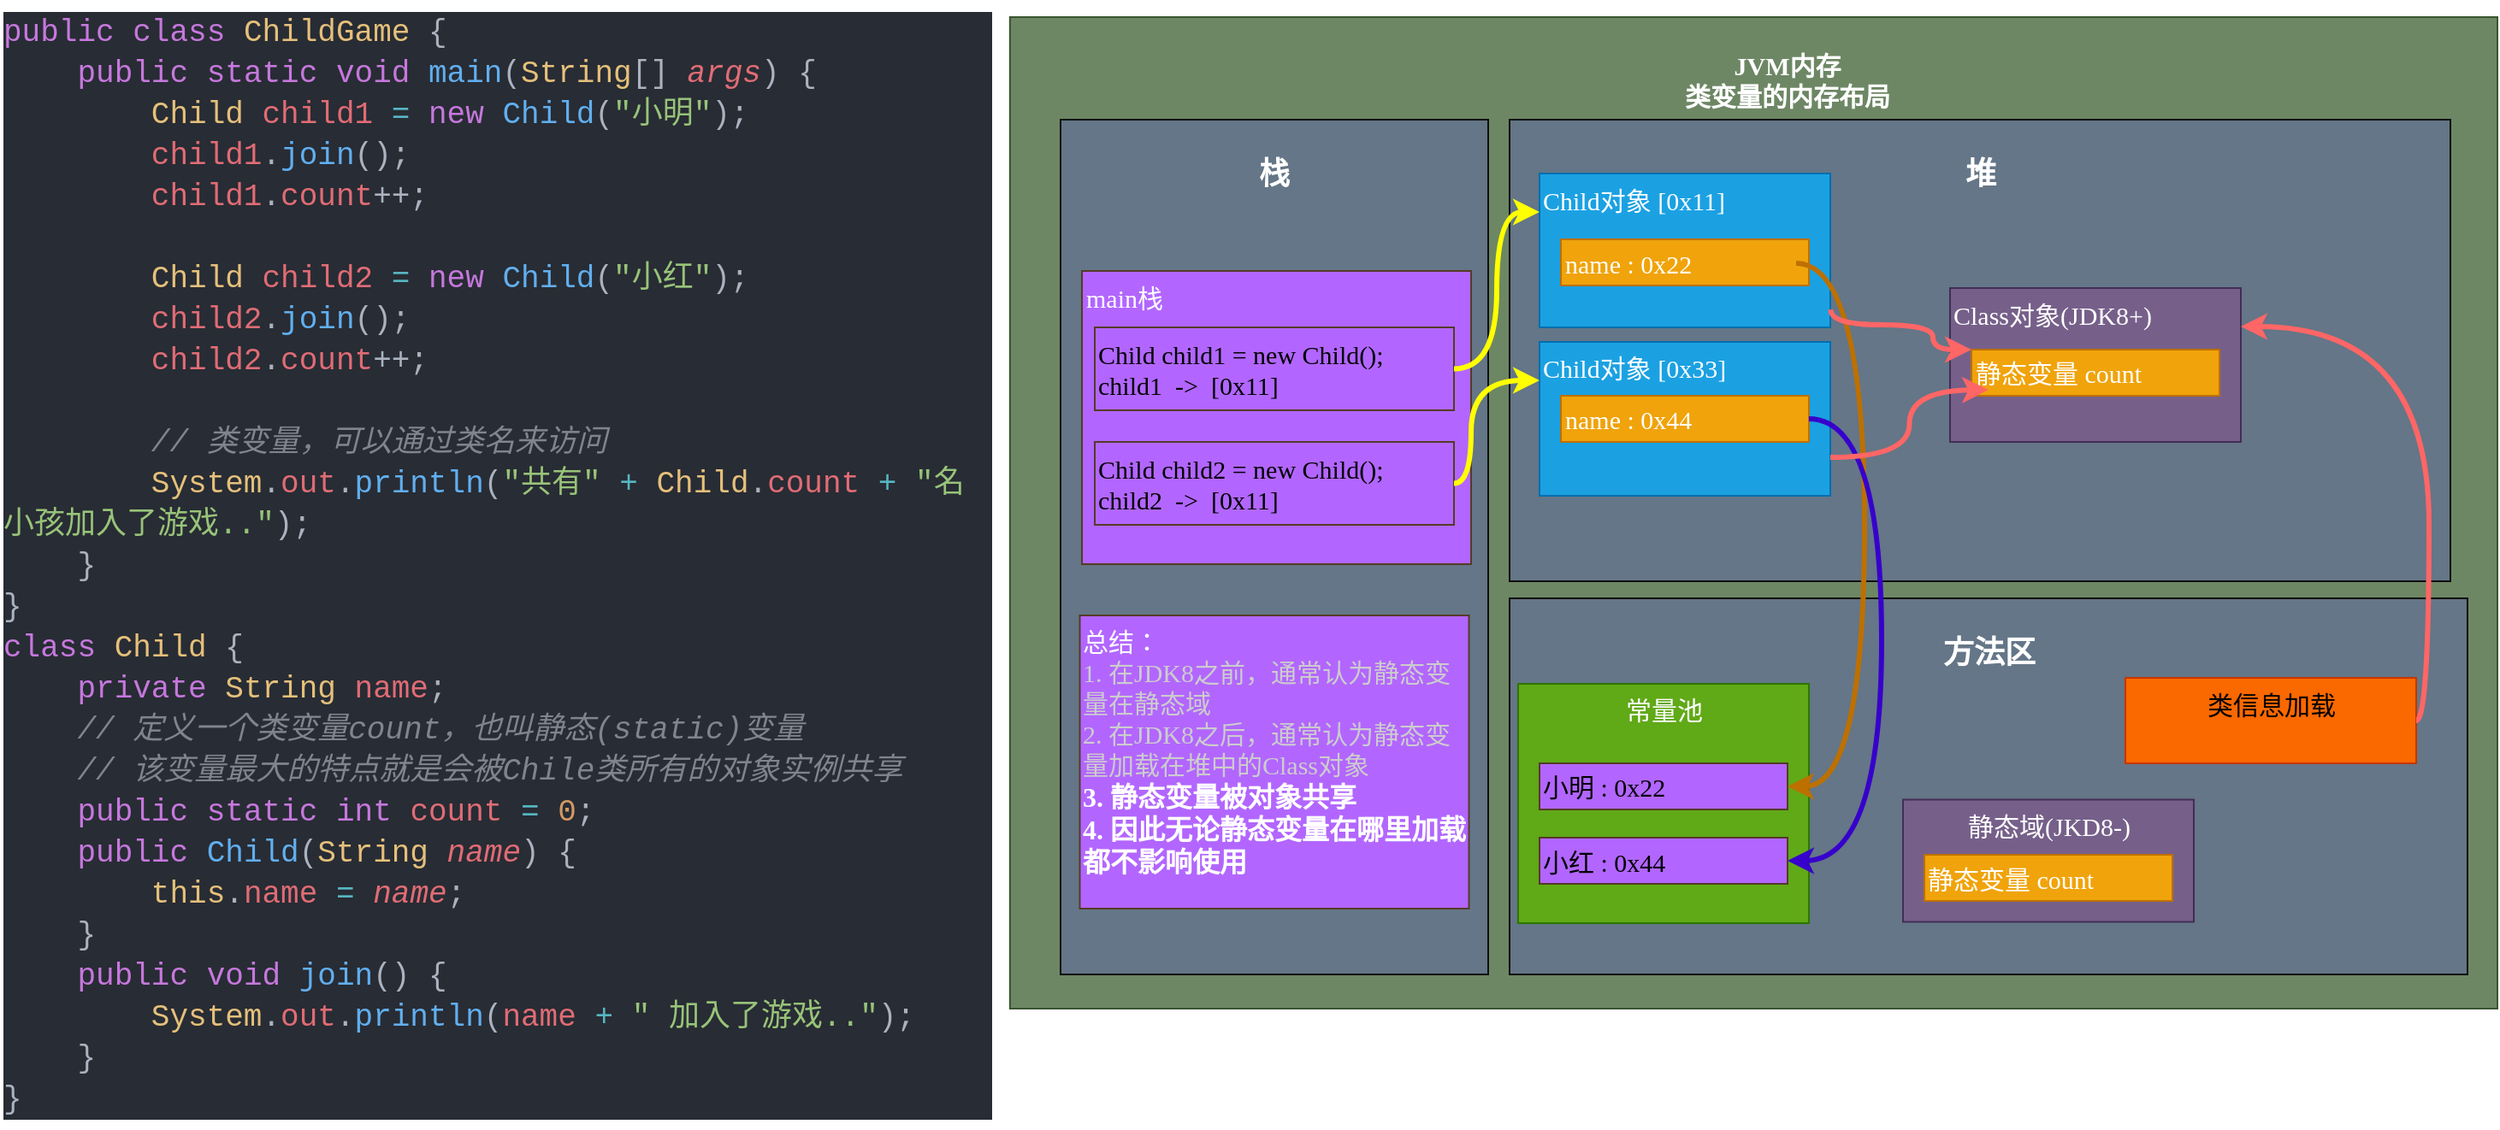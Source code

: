 <mxfile>
    <diagram id="WsRNzCMMPwnKKnP7Qic5" name="第 1 页">
        <mxGraphModel dx="2228" dy="833" grid="1" gridSize="10" guides="1" tooltips="1" connect="1" arrows="1" fold="1" page="1" pageScale="1" pageWidth="827" pageHeight="1169" math="0" shadow="0">
            <root>
                <mxCell id="0"/>
                <mxCell id="1" parent="0"/>
                <mxCell id="40" value="&lt;blockquote style=&quot;margin: 0 0 0 40px ; border: none ; padding: 0px&quot;&gt;&lt;pre style=&quot;font-size: 13px&quot;&gt;&lt;font style=&quot;font-size: 15px&quot; face=&quot;Verdana&quot;&gt;&lt;b&gt;&lt;font style=&quot;font-size: 15px&quot;&gt;JVM内存&lt;br&gt;&lt;/font&gt;类变量的内存布局&lt;/b&gt;&lt;/font&gt;&lt;/pre&gt;&lt;/blockquote&gt;" style="rounded=0;whiteSpace=wrap;html=1;fillColor=#6d8764;strokeColor=#3A5431;fontColor=#ffffff;align=center;verticalAlign=top;labelPosition=center;verticalLabelPosition=middle;horizontal=1;" vertex="1" parent="1">
                    <mxGeometry x="540.42" y="70" width="869.58" height="580" as="geometry"/>
                </mxCell>
                <mxCell id="41" value="&lt;h2&gt;栈&lt;/h2&gt;" style="rounded=0;whiteSpace=wrap;html=1;fillColor=#647687;strokeColor=#0F0F0F;fontColor=#ffffff;align=center;labelPosition=center;verticalLabelPosition=middle;verticalAlign=top;" vertex="1" parent="1">
                    <mxGeometry x="570" y="130" width="250" height="500" as="geometry"/>
                </mxCell>
                <mxCell id="42" value="main栈" style="rounded=0;whiteSpace=wrap;html=1;fontFamily=Verdana;fontSize=15;strokeColor=#543B27;fillColor=#B266FF;verticalAlign=top;align=left;fontColor=#ffffff;" vertex="1" parent="1">
                    <mxGeometry x="582.5" y="218.5" width="227.5" height="171.5" as="geometry"/>
                </mxCell>
                <mxCell id="43" value="Child child1 = new Child();&lt;br&gt;child1&amp;nbsp; -&amp;gt;&amp;nbsp; [0x11]" style="rounded=0;whiteSpace=wrap;html=1;fontFamily=Verdana;fontSize=15;strokeColor=#543B27;fillColor=#B266FF;align=left;" vertex="1" parent="1">
                    <mxGeometry x="590" y="251.5" width="210" height="48.5" as="geometry"/>
                </mxCell>
                <mxCell id="44" value="&lt;h2&gt;堆&lt;/h2&gt;" style="rounded=0;whiteSpace=wrap;html=1;fillColor=#647687;strokeColor=#0F0F0F;fontColor=#ffffff;align=center;labelPosition=center;verticalLabelPosition=middle;verticalAlign=top;" vertex="1" parent="1">
                    <mxGeometry x="832.5" y="130" width="550" height="270" as="geometry"/>
                </mxCell>
                <mxCell id="45" value="Child对象 [0x11]" style="rounded=0;whiteSpace=wrap;html=1;fontFamily=Verdana;fontSize=15;strokeColor=#006EAF;fillColor=#1ba1e2;verticalAlign=top;align=left;fontColor=#ffffff;" vertex="1" parent="1">
                    <mxGeometry x="850" y="161.5" width="170" height="90" as="geometry"/>
                </mxCell>
                <mxCell id="46" value="&lt;h2 style=&quot;font-size: 18px;&quot;&gt;方法区&lt;/h2&gt;" style="rounded=0;whiteSpace=wrap;html=1;fillColor=#647687;strokeColor=#0F0F0F;fontColor=#ffffff;align=center;labelPosition=center;verticalLabelPosition=middle;verticalAlign=top;fontSize=18;" vertex="1" parent="1">
                    <mxGeometry x="832.5" y="410" width="560" height="220" as="geometry"/>
                </mxCell>
                <mxCell id="48" value="常量池" style="rounded=0;whiteSpace=wrap;html=1;fontFamily=Verdana;fontSize=15;strokeColor=#2D7600;fillColor=#60a917;verticalAlign=top;align=center;fontColor=#ffffff;" vertex="1" parent="1">
                    <mxGeometry x="837.5" y="460" width="170" height="140" as="geometry"/>
                </mxCell>
                <mxCell id="49" value="小明 : 0x22" style="rounded=0;whiteSpace=wrap;html=1;fontFamily=Verdana;fontSize=15;strokeColor=#543B27;fillColor=#B266FF;align=left;" vertex="1" parent="1">
                    <mxGeometry x="850" y="506.5" width="145" height="27" as="geometry"/>
                </mxCell>
                <mxCell id="60" value="name : 0x22" style="rounded=0;whiteSpace=wrap;html=1;fontFamily=Verdana;fontSize=15;strokeColor=#BD7000;fillColor=#f0a30a;align=left;fontColor=#FFFFFF;" vertex="1" parent="1">
                    <mxGeometry x="862.5" y="200" width="145" height="27" as="geometry"/>
                </mxCell>
                <mxCell id="63" value="name :&amp;nbsp; 0x44" style="rounded=0;whiteSpace=wrap;html=1;fontFamily=Verdana;fontSize=15;strokeColor=#3700CC;fillColor=#6a00ff;align=left;fontColor=#ffffff;" vertex="1" parent="1">
                    <mxGeometry x="850" y="273" width="145" height="27" as="geometry"/>
                </mxCell>
                <mxCell id="68" style="edgeStyle=orthogonalEdgeStyle;curved=1;html=1;entryX=1;entryY=0.5;entryDx=0;entryDy=0;fontSize=18;fontColor=#FFFFFF;strokeWidth=3;fillColor=#f0a30a;strokeColor=#BD7000;" edge="1" parent="1" target="49">
                    <mxGeometry relative="1" as="geometry">
                        <Array as="points">
                            <mxPoint x="1040" y="214"/>
                            <mxPoint x="1040" y="520"/>
                        </Array>
                        <mxPoint x="1000" y="214" as="sourcePoint"/>
                    </mxGeometry>
                </mxCell>
                <mxCell id="79" value="&lt;div style=&quot;color: rgb(171 , 178 , 191) ; background-color: rgb(40 , 44 , 52) ; font-family: &amp;#34;cn regular&amp;#34; , &amp;#34;consolas&amp;#34; , &amp;#34;courier new&amp;#34; , monospace , &amp;#34;consolas&amp;#34; , &amp;#34;courier new&amp;#34; , monospace ; font-weight: normal ; font-size: 18px ; line-height: 24px&quot;&gt;&lt;div&gt;&lt;span style=&quot;color: #c678dd&quot;&gt;public&lt;/span&gt;&lt;span style=&quot;color: #e06c75&quot;&gt; &lt;/span&gt;&lt;span style=&quot;color: #c678dd&quot;&gt;class&lt;/span&gt;&lt;span style=&quot;color: #e06c75&quot;&gt; &lt;/span&gt;&lt;span style=&quot;color: #e5c07b&quot;&gt;ChildGame&lt;/span&gt;&lt;span style=&quot;color: #e06c75&quot;&gt; &lt;/span&gt;&lt;span style=&quot;color: #abb2bf&quot;&gt;{&lt;/span&gt;&lt;/div&gt;&lt;div&gt;&lt;span style=&quot;color: #e06c75&quot;&gt;&amp;nbsp; &amp;nbsp; &lt;/span&gt;&lt;span style=&quot;color: #c678dd&quot;&gt;public&lt;/span&gt;&lt;span style=&quot;color: #61afef&quot;&gt; &lt;/span&gt;&lt;span style=&quot;color: #c678dd&quot;&gt;static&lt;/span&gt;&lt;span style=&quot;color: #61afef&quot;&gt; &lt;/span&gt;&lt;span style=&quot;color: #c678dd&quot;&gt;void&lt;/span&gt;&lt;span style=&quot;color: #61afef&quot;&gt; &lt;/span&gt;&lt;span style=&quot;color: #61afef&quot;&gt;main&lt;/span&gt;&lt;span style=&quot;color: #abb2bf&quot;&gt;(&lt;/span&gt;&lt;span style=&quot;color: #e5c07b&quot;&gt;String&lt;/span&gt;&lt;span style=&quot;color: #abb2bf&quot;&gt;[] &lt;/span&gt;&lt;span style=&quot;color: #e06c75 ; font-style: italic&quot;&gt;args&lt;/span&gt;&lt;span style=&quot;color: #abb2bf&quot;&gt;)&lt;/span&gt;&lt;span style=&quot;color: #61afef&quot;&gt; &lt;/span&gt;&lt;span style=&quot;color: #abb2bf&quot;&gt;{&lt;/span&gt;&lt;/div&gt;&lt;div&gt;&lt;span style=&quot;color: #abb2bf&quot;&gt;&amp;nbsp; &amp;nbsp; &amp;nbsp; &amp;nbsp; &lt;/span&gt;&lt;span style=&quot;color: #e5c07b&quot;&gt;Child&lt;/span&gt;&lt;span style=&quot;color: #abb2bf&quot;&gt; &lt;/span&gt;&lt;span style=&quot;color: #e06c75&quot;&gt;child1&lt;/span&gt;&lt;span style=&quot;color: #abb2bf&quot;&gt; &lt;/span&gt;&lt;span style=&quot;color: #56b6c2&quot;&gt;=&lt;/span&gt;&lt;span style=&quot;color: #abb2bf&quot;&gt; &lt;/span&gt;&lt;span style=&quot;color: #c678dd&quot;&gt;new&lt;/span&gt;&lt;span style=&quot;color: #abb2bf&quot;&gt; &lt;/span&gt;&lt;span style=&quot;color: #61afef&quot;&gt;Child&lt;/span&gt;&lt;span style=&quot;color: #abb2bf&quot;&gt;(&lt;/span&gt;&lt;span style=&quot;color: #98c379&quot;&gt;&quot;小明&quot;&lt;/span&gt;&lt;span style=&quot;color: #abb2bf&quot;&gt;);&lt;/span&gt;&lt;/div&gt;&lt;div&gt;&lt;span style=&quot;color: #abb2bf&quot;&gt;&amp;nbsp; &amp;nbsp; &amp;nbsp; &amp;nbsp; &lt;/span&gt;&lt;span style=&quot;color: #e06c75&quot;&gt;child1&lt;/span&gt;&lt;span style=&quot;color: #abb2bf&quot;&gt;.&lt;/span&gt;&lt;span style=&quot;color: #61afef&quot;&gt;join&lt;/span&gt;&lt;span style=&quot;color: #abb2bf&quot;&gt;();&lt;/span&gt;&lt;/div&gt;&lt;div&gt;&lt;span style=&quot;color: #abb2bf&quot;&gt;&amp;nbsp; &amp;nbsp; &amp;nbsp; &amp;nbsp; &lt;/span&gt;&lt;span style=&quot;color: #e06c75&quot;&gt;child1&lt;/span&gt;&lt;span style=&quot;color: #abb2bf&quot;&gt;.&lt;/span&gt;&lt;span style=&quot;color: #e06c75&quot;&gt;count&lt;/span&gt;&lt;span style=&quot;color: #abb2bf&quot;&gt;++;&lt;/span&gt;&lt;/div&gt;&lt;br&gt;&lt;div&gt;&lt;span style=&quot;color: #abb2bf&quot;&gt;&amp;nbsp; &amp;nbsp; &amp;nbsp; &amp;nbsp; &lt;/span&gt;&lt;span style=&quot;color: #e5c07b&quot;&gt;Child&lt;/span&gt;&lt;span style=&quot;color: #abb2bf&quot;&gt; &lt;/span&gt;&lt;span style=&quot;color: #e06c75&quot;&gt;child2&lt;/span&gt;&lt;span style=&quot;color: #abb2bf&quot;&gt; &lt;/span&gt;&lt;span style=&quot;color: #56b6c2&quot;&gt;=&lt;/span&gt;&lt;span style=&quot;color: #abb2bf&quot;&gt; &lt;/span&gt;&lt;span style=&quot;color: #c678dd&quot;&gt;new&lt;/span&gt;&lt;span style=&quot;color: #abb2bf&quot;&gt; &lt;/span&gt;&lt;span style=&quot;color: #61afef&quot;&gt;Child&lt;/span&gt;&lt;span style=&quot;color: #abb2bf&quot;&gt;(&lt;/span&gt;&lt;span style=&quot;color: #98c379&quot;&gt;&quot;小红&quot;&lt;/span&gt;&lt;span style=&quot;color: #abb2bf&quot;&gt;);&lt;/span&gt;&lt;/div&gt;&lt;div&gt;&lt;span style=&quot;color: #abb2bf&quot;&gt;&amp;nbsp; &amp;nbsp; &amp;nbsp; &amp;nbsp; &lt;/span&gt;&lt;span style=&quot;color: #e06c75&quot;&gt;child2&lt;/span&gt;&lt;span style=&quot;color: #abb2bf&quot;&gt;.&lt;/span&gt;&lt;span style=&quot;color: #61afef&quot;&gt;join&lt;/span&gt;&lt;span style=&quot;color: #abb2bf&quot;&gt;();&lt;/span&gt;&lt;/div&gt;&lt;div&gt;&lt;span style=&quot;color: #abb2bf&quot;&gt;&amp;nbsp; &amp;nbsp; &amp;nbsp; &amp;nbsp; &lt;/span&gt;&lt;span style=&quot;color: #e06c75&quot;&gt;child2&lt;/span&gt;&lt;span style=&quot;color: #abb2bf&quot;&gt;.&lt;/span&gt;&lt;span style=&quot;color: #e06c75&quot;&gt;count&lt;/span&gt;&lt;span style=&quot;color: #abb2bf&quot;&gt;++;&lt;/span&gt;&lt;/div&gt;&lt;div&gt;&lt;span style=&quot;color: #abb2bf&quot;&gt;&lt;br&gt;&lt;/span&gt;&lt;/div&gt;&lt;div&gt;&lt;span style=&quot;color: #abb2bf&quot;&gt;&amp;nbsp; &amp;nbsp; &amp;nbsp; &amp;nbsp; &lt;/span&gt;&lt;span style=&quot;color: #7f848e ; font-style: italic&quot;&gt;// 类变量，可以通过类名来访问&lt;/span&gt;&lt;/div&gt;&lt;div&gt;&lt;span style=&quot;color: #abb2bf&quot;&gt;&amp;nbsp; &amp;nbsp; &amp;nbsp; &amp;nbsp; &lt;/span&gt;&lt;span style=&quot;color: #e5c07b&quot;&gt;System&lt;/span&gt;&lt;span style=&quot;color: #abb2bf&quot;&gt;.&lt;/span&gt;&lt;span style=&quot;color: #e06c75&quot;&gt;out&lt;/span&gt;&lt;span style=&quot;color: #abb2bf&quot;&gt;.&lt;/span&gt;&lt;span style=&quot;color: #61afef&quot;&gt;println&lt;/span&gt;&lt;span style=&quot;color: #abb2bf&quot;&gt;(&lt;/span&gt;&lt;span style=&quot;color: #98c379&quot;&gt;&quot;共有&quot;&lt;/span&gt;&lt;span style=&quot;color: #abb2bf&quot;&gt; &lt;/span&gt;&lt;span style=&quot;color: #56b6c2&quot;&gt;+&lt;/span&gt;&lt;span style=&quot;color: #abb2bf&quot;&gt; &lt;/span&gt;&lt;span style=&quot;color: #e5c07b&quot;&gt;Child&lt;/span&gt;&lt;span style=&quot;color: #abb2bf&quot;&gt;.&lt;/span&gt;&lt;span style=&quot;color: #e06c75&quot;&gt;count&lt;/span&gt;&lt;span style=&quot;color: #abb2bf&quot;&gt; &lt;/span&gt;&lt;span style=&quot;color: #56b6c2&quot;&gt;+&lt;/span&gt;&lt;span style=&quot;color: #abb2bf&quot;&gt; &lt;/span&gt;&lt;span style=&quot;color: #98c379&quot;&gt;&quot;名小孩加入了游戏..&quot;&lt;/span&gt;&lt;span style=&quot;color: #abb2bf&quot;&gt;);&lt;/span&gt;&lt;/div&gt;&lt;div&gt;&lt;span style=&quot;color: #abb2bf&quot;&gt;&amp;nbsp; &amp;nbsp; }&lt;/span&gt;&lt;/div&gt;&lt;div&gt;&lt;span style=&quot;color: #abb2bf&quot;&gt;}&lt;/span&gt;&lt;/div&gt;&lt;div&gt;&lt;span style=&quot;color: #c678dd&quot;&gt;class&lt;/span&gt;&lt;span style=&quot;color: #e06c75&quot;&gt; &lt;/span&gt;&lt;span style=&quot;color: #e5c07b&quot;&gt;Child&lt;/span&gt;&lt;span style=&quot;color: #e06c75&quot;&gt; &lt;/span&gt;&lt;span style=&quot;color: #abb2bf&quot;&gt;{&lt;/span&gt;&lt;/div&gt;&lt;div&gt;&lt;span style=&quot;color: #e06c75&quot;&gt;&amp;nbsp; &amp;nbsp; &lt;/span&gt;&lt;span style=&quot;color: #c678dd&quot;&gt;private&lt;/span&gt;&lt;span style=&quot;color: #e06c75&quot;&gt; &lt;/span&gt;&lt;span style=&quot;color: #e5c07b&quot;&gt;String&lt;/span&gt;&lt;span style=&quot;color: #e06c75&quot;&gt; &lt;/span&gt;&lt;span style=&quot;color: #e06c75&quot;&gt;name&lt;/span&gt;&lt;span style=&quot;color: #abb2bf&quot;&gt;;&lt;/span&gt;&lt;/div&gt;&lt;div&gt;&lt;span style=&quot;color: #e06c75&quot;&gt;&amp;nbsp; &amp;nbsp; &lt;/span&gt;&lt;span style=&quot;color: #7f848e ; font-style: italic&quot;&gt;// 定义一个类变量count，也叫静态(static)变量&lt;/span&gt;&lt;/div&gt;&lt;div&gt;&lt;span style=&quot;color: #e06c75&quot;&gt;&amp;nbsp; &amp;nbsp; &lt;/span&gt;&lt;span style=&quot;color: #7f848e ; font-style: italic&quot;&gt;// 该变量最大的特点就是会被Chile类所有的对象实例共享&lt;/span&gt;&lt;/div&gt;&lt;div&gt;&lt;span style=&quot;color: #e06c75&quot;&gt;&amp;nbsp; &amp;nbsp; &lt;/span&gt;&lt;span style=&quot;color: #c678dd&quot;&gt;public&lt;/span&gt;&lt;span style=&quot;color: #e06c75&quot;&gt; &lt;/span&gt;&lt;span style=&quot;color: #c678dd&quot;&gt;static&lt;/span&gt;&lt;span style=&quot;color: #e06c75&quot;&gt; &lt;/span&gt;&lt;span style=&quot;color: #c678dd&quot;&gt;int&lt;/span&gt;&lt;span style=&quot;color: #e06c75&quot;&gt; &lt;/span&gt;&lt;span style=&quot;color: #e06c75&quot;&gt;count&lt;/span&gt;&lt;span style=&quot;color: #e06c75&quot;&gt; &lt;/span&gt;&lt;span style=&quot;color: #56b6c2&quot;&gt;=&lt;/span&gt;&lt;span style=&quot;color: #e06c75&quot;&gt; &lt;/span&gt;&lt;span style=&quot;color: #d19a66&quot;&gt;0&lt;/span&gt;&lt;span style=&quot;color: #abb2bf&quot;&gt;;&lt;/span&gt;&lt;/div&gt;&lt;div&gt;&lt;span style=&quot;color: #e06c75&quot;&gt;&amp;nbsp; &amp;nbsp; &lt;/span&gt;&lt;span style=&quot;color: #c678dd&quot;&gt;public&lt;/span&gt;&lt;span style=&quot;color: #61afef&quot;&gt; &lt;/span&gt;&lt;span style=&quot;color: #61afef&quot;&gt;Child&lt;/span&gt;&lt;span style=&quot;color: #abb2bf&quot;&gt;(&lt;/span&gt;&lt;span style=&quot;color: #e5c07b&quot;&gt;String&lt;/span&gt;&lt;span style=&quot;color: #abb2bf&quot;&gt; &lt;/span&gt;&lt;span style=&quot;color: #e06c75 ; font-style: italic&quot;&gt;name&lt;/span&gt;&lt;span style=&quot;color: #abb2bf&quot;&gt;)&lt;/span&gt;&lt;span style=&quot;color: #61afef&quot;&gt; &lt;/span&gt;&lt;span style=&quot;color: #abb2bf&quot;&gt;{&lt;/span&gt;&lt;/div&gt;&lt;div&gt;&lt;span style=&quot;color: #abb2bf&quot;&gt;&amp;nbsp; &amp;nbsp; &amp;nbsp; &amp;nbsp; &lt;/span&gt;&lt;span style=&quot;color: #e5c07b&quot;&gt;this&lt;/span&gt;&lt;span style=&quot;color: #abb2bf&quot;&gt;.&lt;/span&gt;&lt;span style=&quot;color: #e06c75&quot;&gt;name&lt;/span&gt;&lt;span style=&quot;color: #abb2bf&quot;&gt; &lt;/span&gt;&lt;span style=&quot;color: #56b6c2&quot;&gt;=&lt;/span&gt;&lt;span style=&quot;color: #abb2bf&quot;&gt; &lt;/span&gt;&lt;span style=&quot;color: #e06c75 ; font-style: italic&quot;&gt;name&lt;/span&gt;&lt;span style=&quot;color: #abb2bf&quot;&gt;;&lt;/span&gt;&lt;/div&gt;&lt;div&gt;&lt;span style=&quot;color: #abb2bf&quot;&gt;&amp;nbsp; &amp;nbsp; }&lt;/span&gt;&lt;/div&gt;&lt;div&gt;&lt;span style=&quot;color: #e06c75&quot;&gt;&amp;nbsp; &amp;nbsp; &lt;/span&gt;&lt;span style=&quot;color: #c678dd&quot;&gt;public&lt;/span&gt;&lt;span style=&quot;color: #61afef&quot;&gt; &lt;/span&gt;&lt;span style=&quot;color: #c678dd&quot;&gt;void&lt;/span&gt;&lt;span style=&quot;color: #61afef&quot;&gt; &lt;/span&gt;&lt;span style=&quot;color: #61afef&quot;&gt;join&lt;/span&gt;&lt;span style=&quot;color: #abb2bf&quot;&gt;()&lt;/span&gt;&lt;span style=&quot;color: #61afef&quot;&gt; &lt;/span&gt;&lt;span style=&quot;color: #abb2bf&quot;&gt;{&lt;/span&gt;&lt;/div&gt;&lt;div&gt;&lt;span style=&quot;color: #abb2bf&quot;&gt;&amp;nbsp; &amp;nbsp; &amp;nbsp; &amp;nbsp; &lt;/span&gt;&lt;span style=&quot;color: #e5c07b&quot;&gt;System&lt;/span&gt;&lt;span style=&quot;color: #abb2bf&quot;&gt;.&lt;/span&gt;&lt;span style=&quot;color: #e06c75&quot;&gt;out&lt;/span&gt;&lt;span style=&quot;color: #abb2bf&quot;&gt;.&lt;/span&gt;&lt;span style=&quot;color: #61afef&quot;&gt;println&lt;/span&gt;&lt;span style=&quot;color: #abb2bf&quot;&gt;(&lt;/span&gt;&lt;span style=&quot;color: #e06c75&quot;&gt;name&lt;/span&gt;&lt;span style=&quot;color: #abb2bf&quot;&gt; &lt;/span&gt;&lt;span style=&quot;color: #56b6c2&quot;&gt;+&lt;/span&gt;&lt;span style=&quot;color: #abb2bf&quot;&gt; &lt;/span&gt;&lt;span style=&quot;color: #98c379&quot;&gt;&quot; 加入了游戏..&quot;&lt;/span&gt;&lt;span style=&quot;color: #abb2bf&quot;&gt;);&lt;/span&gt;&lt;/div&gt;&lt;div&gt;&lt;span style=&quot;color: #abb2bf&quot;&gt;&amp;nbsp; &amp;nbsp; }&lt;/span&gt;&lt;/div&gt;&lt;div&gt;&lt;span style=&quot;color: #abb2bf&quot;&gt;}&lt;/span&gt;&lt;/div&gt;&lt;/div&gt;" style="text;whiteSpace=wrap;html=1;" vertex="1" parent="1">
                    <mxGeometry x="-50" y="60" width="580" height="660" as="geometry"/>
                </mxCell>
                <mxCell id="80" value="Child child2 = new Child();&lt;br&gt;child2&amp;nbsp; -&amp;gt;&amp;nbsp; [0x11]" style="rounded=0;whiteSpace=wrap;html=1;fontFamily=Verdana;fontSize=15;strokeColor=#543B27;fillColor=#B266FF;align=left;" vertex="1" parent="1">
                    <mxGeometry x="590" y="318.5" width="210" height="48.5" as="geometry"/>
                </mxCell>
                <mxCell id="82" value="Child对象 [0x33]" style="rounded=0;whiteSpace=wrap;html=1;fontFamily=Verdana;fontSize=15;strokeColor=#006EAF;fillColor=#1ba1e2;verticalAlign=top;align=left;fontColor=#ffffff;" vertex="1" parent="1">
                    <mxGeometry x="850" y="260" width="170" height="90" as="geometry"/>
                </mxCell>
                <mxCell id="83" value="name : 0x44" style="rounded=0;whiteSpace=wrap;html=1;fontFamily=Verdana;fontSize=15;strokeColor=#BD7000;fillColor=#f0a30a;align=left;fontColor=#FFFFFF;" vertex="1" parent="1">
                    <mxGeometry x="862.5" y="291.5" width="145" height="27" as="geometry"/>
                </mxCell>
                <mxCell id="84" value="小红 : 0x44" style="rounded=0;whiteSpace=wrap;html=1;fontFamily=Verdana;fontSize=15;strokeColor=#543B27;fillColor=#B266FF;align=left;" vertex="1" parent="1">
                    <mxGeometry x="850" y="550" width="145" height="27" as="geometry"/>
                </mxCell>
                <mxCell id="85" style="edgeStyle=orthogonalEdgeStyle;html=1;entryX=0;entryY=0.25;entryDx=0;entryDy=0;curved=1;strokeWidth=3;strokeColor=#FFFF00;" edge="1" parent="1" source="43" target="45">
                    <mxGeometry relative="1" as="geometry"/>
                </mxCell>
                <mxCell id="86" style="edgeStyle=orthogonalEdgeStyle;html=1;entryX=0;entryY=0.25;entryDx=0;entryDy=0;curved=1;strokeWidth=3;strokeColor=#FFFF00;exitX=1;exitY=0.5;exitDx=0;exitDy=0;" edge="1" parent="1" source="80" target="82">
                    <mxGeometry relative="1" as="geometry">
                        <mxPoint x="810" y="285.765" as="sourcePoint"/>
                        <mxPoint x="860" y="194" as="targetPoint"/>
                        <Array as="points">
                            <mxPoint x="810" y="343"/>
                            <mxPoint x="810" y="282"/>
                        </Array>
                    </mxGeometry>
                </mxCell>
                <mxCell id="62" style="edgeStyle=orthogonalEdgeStyle;curved=1;html=1;entryX=1;entryY=0.5;entryDx=0;entryDy=0;fontSize=18;fontColor=#FFFFFF;strokeWidth=3;fillColor=#6a00ff;strokeColor=#3700CC;exitX=1;exitY=0.5;exitDx=0;exitDy=0;" edge="1" parent="1" source="83" target="84">
                    <mxGeometry relative="1" as="geometry">
                        <Array as="points">
                            <mxPoint x="1050" y="305"/>
                            <mxPoint x="1050" y="564"/>
                        </Array>
                        <mxPoint x="820" y="563.5" as="targetPoint"/>
                    </mxGeometry>
                </mxCell>
                <mxCell id="87" value="Class对象(JDK8+)&lt;br&gt;" style="rounded=0;whiteSpace=wrap;html=1;fontFamily=Verdana;fontSize=15;strokeColor=#432D57;fillColor=#76608a;verticalAlign=top;align=left;fontColor=#ffffff;" vertex="1" parent="1">
                    <mxGeometry x="1090" y="228.5" width="170" height="90" as="geometry"/>
                </mxCell>
                <mxCell id="90" value="静态变量 count" style="rounded=0;whiteSpace=wrap;html=1;fontFamily=Verdana;fontSize=15;strokeColor=#BD7000;fillColor=#f0a30a;align=left;fontColor=#FFFFFF;" vertex="1" parent="1">
                    <mxGeometry x="1102.5" y="264.5" width="145" height="27" as="geometry"/>
                </mxCell>
                <mxCell id="91" style="edgeStyle=orthogonalEdgeStyle;curved=1;html=1;exitX=1.001;exitY=0.884;exitDx=0;exitDy=0;entryX=0;entryY=0;entryDx=0;entryDy=0;strokeColor=#FF6666;strokeWidth=3;exitPerimeter=0;" edge="1" parent="1" source="45" target="90">
                    <mxGeometry relative="1" as="geometry">
                        <Array as="points">
                            <mxPoint x="1020" y="250"/>
                            <mxPoint x="1080" y="250"/>
                            <mxPoint x="1080" y="264"/>
                        </Array>
                    </mxGeometry>
                </mxCell>
                <mxCell id="92" style="edgeStyle=orthogonalEdgeStyle;curved=1;html=1;exitX=1;exitY=0.75;exitDx=0;exitDy=0;entryX=0;entryY=0.5;entryDx=0;entryDy=0;strokeColor=#FF6666;strokeWidth=3;" edge="1" parent="1" source="82">
                    <mxGeometry relative="1" as="geometry">
                        <mxPoint x="1030.17" y="251.06" as="sourcePoint"/>
                        <mxPoint x="1112.5" y="288" as="targetPoint"/>
                    </mxGeometry>
                </mxCell>
                <mxCell id="93" value="类信息加载" style="rounded=0;whiteSpace=wrap;html=1;fontFamily=Verdana;fontSize=15;strokeColor=#C73500;fillColor=#fa6800;verticalAlign=top;align=center;fontColor=#000000;" vertex="1" parent="1">
                    <mxGeometry x="1192.5" y="456.5" width="170" height="50" as="geometry"/>
                </mxCell>
                <mxCell id="94" style="edgeStyle=orthogonalEdgeStyle;curved=1;html=1;entryX=1;entryY=0.25;entryDx=0;entryDy=0;strokeColor=#FF6666;strokeWidth=3;exitX=1;exitY=0.5;exitDx=0;exitDy=0;" edge="1" parent="1" source="93" target="87">
                    <mxGeometry relative="1" as="geometry">
                        <Array as="points">
                            <mxPoint x="1370" y="482"/>
                            <mxPoint x="1370" y="251"/>
                        </Array>
                    </mxGeometry>
                </mxCell>
                <mxCell id="95" value="静态域(JKD8-)" style="rounded=0;whiteSpace=wrap;html=1;fontFamily=Verdana;fontSize=15;strokeColor=#432D57;fillColor=#76608a;verticalAlign=top;align=center;fontColor=#ffffff;" vertex="1" parent="1">
                    <mxGeometry x="1062.5" y="527.75" width="170" height="71.5" as="geometry"/>
                </mxCell>
                <mxCell id="96" value="静态变量 count" style="rounded=0;whiteSpace=wrap;html=1;fontFamily=Verdana;fontSize=15;strokeColor=#BD7000;fillColor=#f0a30a;align=left;fontColor=#FFFFFF;" vertex="1" parent="1">
                    <mxGeometry x="1075" y="560" width="145" height="27" as="geometry"/>
                </mxCell>
                <mxCell id="99" value="总结：&lt;br&gt;&lt;font color=&quot;#cccccc&quot;&gt;1. 在JDK8之前，通常认为静态变量在静态域&lt;br&gt;2. 在JDK8之后，通常认为静态变量加载在堆中的Class对象&lt;br&gt;&lt;/font&gt;&lt;b style=&quot;font-size: 16px&quot;&gt;3. 静态变量被对象共享&lt;br&gt;4. 因此无论静态变量在哪里加载都不影响使用&lt;/b&gt;" style="rounded=0;whiteSpace=wrap;html=1;fontFamily=Verdana;fontSize=15;strokeColor=#543B27;fillColor=#B266FF;verticalAlign=top;align=left;fontColor=#ffffff;" vertex="1" parent="1">
                    <mxGeometry x="581.25" y="420" width="227.5" height="171.5" as="geometry"/>
                </mxCell>
            </root>
        </mxGraphModel>
    </diagram>
</mxfile>